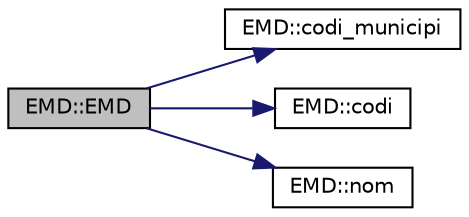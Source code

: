digraph "EMD::EMD"
{
  edge [fontname="Helvetica",fontsize="10",labelfontname="Helvetica",labelfontsize="10"];
  node [fontname="Helvetica",fontsize="10",shape=record];
  rankdir="LR";
  Node1 [label="EMD::EMD",height=0.2,width=0.4,color="black", fillcolor="grey75", style="filled", fontcolor="black"];
  Node1 -> Node2 [color="midnightblue",fontsize="10",style="solid",fontname="Helvetica"];
  Node2 [label="EMD::codi_municipi",height=0.2,width=0.4,color="black", fillcolor="white", style="filled",URL="$class_e_m_d.html#a363edfc2c28463b182629b7640602879"];
  Node1 -> Node3 [color="midnightblue",fontsize="10",style="solid",fontname="Helvetica"];
  Node3 [label="EMD::codi",height=0.2,width=0.4,color="black", fillcolor="white", style="filled",URL="$class_e_m_d.html#a9cbda64e6594d3788fc3202d51f4d2ac"];
  Node1 -> Node4 [color="midnightblue",fontsize="10",style="solid",fontname="Helvetica"];
  Node4 [label="EMD::nom",height=0.2,width=0.4,color="black", fillcolor="white", style="filled",URL="$class_e_m_d.html#a1356adab50f85f19e0bf8d099c13eb21"];
}
